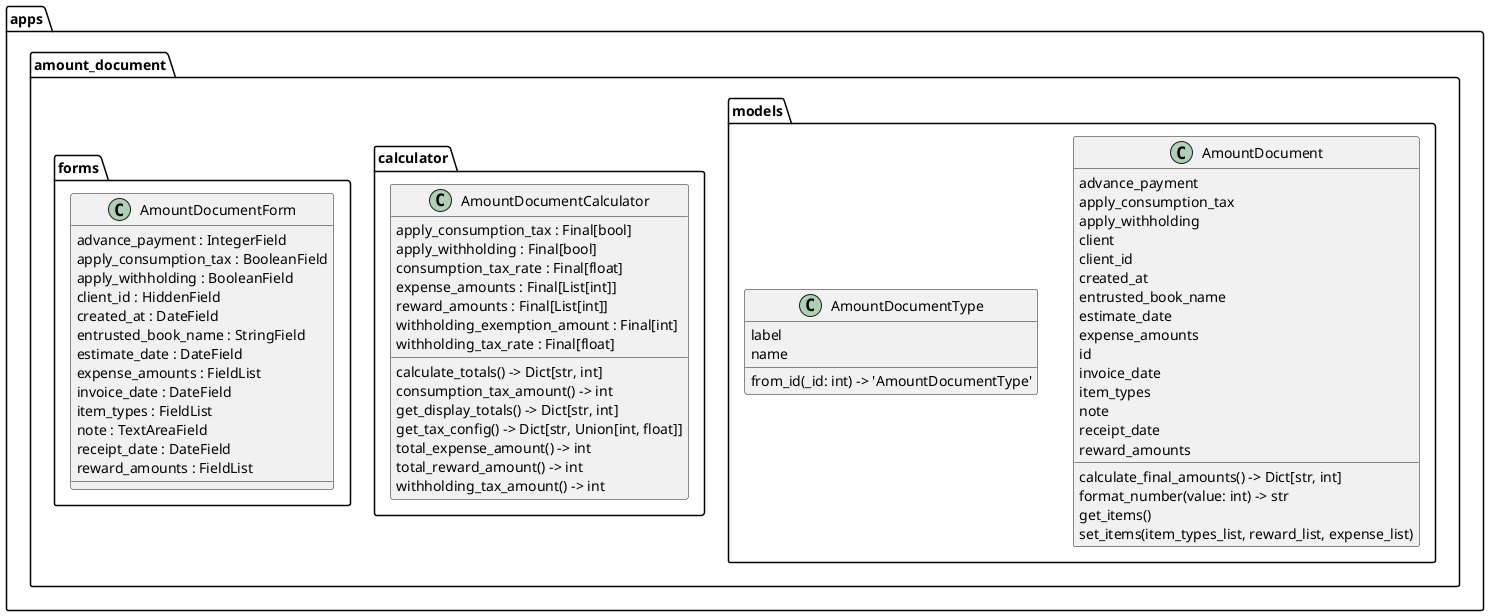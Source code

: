 @startuml classes_amount_document
'!include ./theme-dark.puml
'set namespaceSeparator none
class "AmountDocument" as apps.amount_document.models.AmountDocument {
  advance_payment
  apply_consumption_tax
  apply_withholding
  client
  client_id
  created_at
  entrusted_book_name
  estimate_date
  expense_amounts
  id
  invoice_date
  item_types
  note
  receipt_date
  reward_amounts
  calculate_final_amounts() -> Dict[str, int]
  format_number(value: int) -> str
  get_items()
  set_items(item_types_list, reward_list, expense_list)
}
class "AmountDocumentCalculator" as apps.amount_document.calculator.AmountDocumentCalculator {
  apply_consumption_tax : Final[bool]
  apply_withholding : Final[bool]
  consumption_tax_rate : Final[float]
  expense_amounts : Final[List[int]]
  reward_amounts : Final[List[int]]
  withholding_exemption_amount : Final[int]
  withholding_tax_rate : Final[float]
  calculate_totals() -> Dict[str, int]
  consumption_tax_amount() -> int
  get_display_totals() -> Dict[str, int]
  get_tax_config() -> Dict[str, Union[int, float]]
  total_expense_amount() -> int
  total_reward_amount() -> int
  withholding_tax_amount() -> int
}
class "AmountDocumentForm" as apps.amount_document.forms.AmountDocumentForm {
  advance_payment : IntegerField
  apply_consumption_tax : BooleanField
  apply_withholding : BooleanField
  client_id : HiddenField
  created_at : DateField
  entrusted_book_name : StringField
  estimate_date : DateField
  expense_amounts : FieldList
  invoice_date : DateField
  item_types : FieldList
  note : TextAreaField
  receipt_date : DateField
  reward_amounts : FieldList
}
class "AmountDocumentType" as apps.amount_document.models.AmountDocumentType {
  label
  name
  from_id(_id: int) -> 'AmountDocumentType'
}
@enduml
